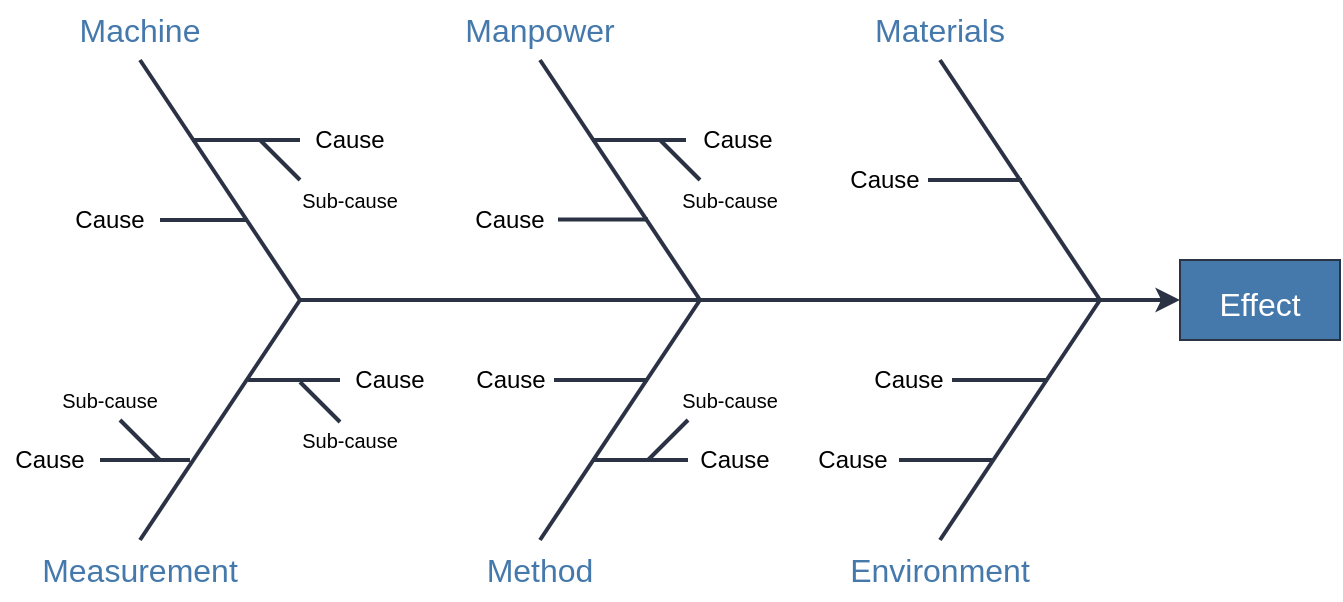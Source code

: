 <mxfile version="22.1.2" type="device" pages="2">
  <diagram name="diagram" id="5Va6cqVdRyKA9z4uXw94">
    <mxGraphModel dx="644" dy="563" grid="1" gridSize="10" guides="1" tooltips="1" connect="1" arrows="1" fold="1" page="1" pageScale="1" pageWidth="1169" pageHeight="827" math="0" shadow="0">
      <root>
        <mxCell id="0" />
        <mxCell id="1" parent="0" />
        <mxCell id="a4vUqZInYW3OqcLbjsj0-1" value="&lt;font style=&quot;font-size: 16px;&quot; color=&quot;#ffffff&quot;&gt;Effect&lt;/font&gt;" style="rounded=0;whiteSpace=wrap;html=1;fontSize=20;fillColor=#4579AC;strokeColor=#2A3244;" parent="1" vertex="1">
          <mxGeometry x="800" y="340" width="80" height="40" as="geometry" />
        </mxCell>
        <mxCell id="a4vUqZInYW3OqcLbjsj0-3" value="" style="endArrow=classic;html=1;rounded=0;entryX=0;entryY=0.5;entryDx=0;entryDy=0;strokeWidth=2;strokeColor=#2A3244;" parent="1" target="a4vUqZInYW3OqcLbjsj0-1" edge="1">
          <mxGeometry width="50" height="50" relative="1" as="geometry">
            <mxPoint x="360" y="360" as="sourcePoint" />
            <mxPoint x="600" y="270" as="targetPoint" />
          </mxGeometry>
        </mxCell>
        <mxCell id="a4vUqZInYW3OqcLbjsj0-4" value="Machine" style="text;html=1;strokeColor=none;fillColor=none;align=center;verticalAlign=middle;whiteSpace=wrap;rounded=0;fontSize=16;fontColor=#4579AC;" parent="1" vertex="1">
          <mxGeometry x="220" y="210" width="120" height="30" as="geometry" />
        </mxCell>
        <mxCell id="a4vUqZInYW3OqcLbjsj0-5" value="Method" style="text;html=1;strokeColor=none;fillColor=none;align=center;verticalAlign=middle;whiteSpace=wrap;rounded=0;fontSize=16;fontColor=#4579AC;" parent="1" vertex="1">
          <mxGeometry x="420" y="480" width="120" height="30" as="geometry" />
        </mxCell>
        <mxCell id="a4vUqZInYW3OqcLbjsj0-6" value="Manpower" style="text;html=1;strokeColor=none;fillColor=none;align=center;verticalAlign=middle;whiteSpace=wrap;rounded=0;fontSize=16;fontColor=#4579AC;" parent="1" vertex="1">
          <mxGeometry x="420" y="210" width="120" height="30" as="geometry" />
        </mxCell>
        <mxCell id="a4vUqZInYW3OqcLbjsj0-7" value="Environment" style="text;html=1;strokeColor=none;fillColor=none;align=center;verticalAlign=middle;whiteSpace=wrap;rounded=0;fontSize=16;fontColor=#4579AC;" parent="1" vertex="1">
          <mxGeometry x="620" y="480" width="120" height="30" as="geometry" />
        </mxCell>
        <mxCell id="a4vUqZInYW3OqcLbjsj0-9" value="Materials" style="text;html=1;strokeColor=none;fillColor=none;align=center;verticalAlign=middle;whiteSpace=wrap;rounded=0;fontSize=16;fontColor=#4579AC;" parent="1" vertex="1">
          <mxGeometry x="620" y="210" width="120" height="30" as="geometry" />
        </mxCell>
        <mxCell id="a4vUqZInYW3OqcLbjsj0-10" value="Measurement" style="text;html=1;strokeColor=none;fillColor=none;align=center;verticalAlign=middle;whiteSpace=wrap;rounded=0;fontSize=16;fontColor=#4579AC;" parent="1" vertex="1">
          <mxGeometry x="220" y="480" width="120" height="30" as="geometry" />
        </mxCell>
        <mxCell id="a4vUqZInYW3OqcLbjsj0-12" value="" style="endArrow=none;html=1;rounded=0;strokeWidth=2;strokeColor=#2A3244;endFill=0;" parent="1" edge="1">
          <mxGeometry width="50" height="50" relative="1" as="geometry">
            <mxPoint x="280" y="480" as="sourcePoint" />
            <mxPoint x="360" y="360" as="targetPoint" />
          </mxGeometry>
        </mxCell>
        <mxCell id="a4vUqZInYW3OqcLbjsj0-13" value="" style="endArrow=none;html=1;rounded=0;strokeWidth=2;strokeColor=#2A3244;endFill=0;" parent="1" edge="1">
          <mxGeometry width="50" height="50" relative="1" as="geometry">
            <mxPoint x="480" y="480" as="sourcePoint" />
            <mxPoint x="560" y="360" as="targetPoint" />
          </mxGeometry>
        </mxCell>
        <mxCell id="a4vUqZInYW3OqcLbjsj0-14" value="" style="endArrow=none;html=1;rounded=0;strokeWidth=2;strokeColor=#2A3244;endFill=0;" parent="1" edge="1">
          <mxGeometry width="50" height="50" relative="1" as="geometry">
            <mxPoint x="680" y="480" as="sourcePoint" />
            <mxPoint x="760" y="360" as="targetPoint" />
          </mxGeometry>
        </mxCell>
        <mxCell id="a4vUqZInYW3OqcLbjsj0-15" value="" style="endArrow=none;html=1;rounded=0;strokeWidth=2;strokeColor=#2A3244;exitX=0.5;exitY=0;exitDx=0;exitDy=0;endFill=0;" parent="1" edge="1">
          <mxGeometry width="50" height="50" relative="1" as="geometry">
            <mxPoint x="760" y="360" as="sourcePoint" />
            <mxPoint x="680" y="240" as="targetPoint" />
          </mxGeometry>
        </mxCell>
        <mxCell id="a4vUqZInYW3OqcLbjsj0-16" value="" style="endArrow=none;html=1;rounded=0;strokeWidth=2;strokeColor=#2A3244;exitX=0.5;exitY=0;exitDx=0;exitDy=0;endFill=0;" parent="1" edge="1">
          <mxGeometry width="50" height="50" relative="1" as="geometry">
            <mxPoint x="560" y="360" as="sourcePoint" />
            <mxPoint x="480" y="240" as="targetPoint" />
          </mxGeometry>
        </mxCell>
        <mxCell id="a4vUqZInYW3OqcLbjsj0-17" value="" style="endArrow=none;html=1;rounded=0;strokeWidth=2;strokeColor=#2A3244;exitX=0.5;exitY=0;exitDx=0;exitDy=0;endFill=0;" parent="1" edge="1">
          <mxGeometry width="50" height="50" relative="1" as="geometry">
            <mxPoint x="360" y="360" as="sourcePoint" />
            <mxPoint x="280" y="240" as="targetPoint" />
          </mxGeometry>
        </mxCell>
        <mxCell id="a4vUqZInYW3OqcLbjsj0-19" value="" style="endArrow=none;html=1;rounded=0;strokeWidth=2;strokeColor=#2A3244;endFill=0;" parent="1" edge="1">
          <mxGeometry width="50" height="50" relative="1" as="geometry">
            <mxPoint x="260" y="440" as="sourcePoint" />
            <mxPoint x="305" y="440" as="targetPoint" />
          </mxGeometry>
        </mxCell>
        <mxCell id="a4vUqZInYW3OqcLbjsj0-20" value="" style="endArrow=none;html=1;rounded=0;strokeWidth=2;strokeColor=#2A3244;endFill=0;" parent="1" edge="1">
          <mxGeometry width="50" height="50" relative="1" as="geometry">
            <mxPoint x="334" y="400" as="sourcePoint" />
            <mxPoint x="380" y="400" as="targetPoint" />
          </mxGeometry>
        </mxCell>
        <mxCell id="a4vUqZInYW3OqcLbjsj0-23" value="" style="endArrow=none;html=1;rounded=0;strokeWidth=2;strokeColor=#2A3244;endFill=0;" parent="1" edge="1">
          <mxGeometry width="50" height="50" relative="1" as="geometry">
            <mxPoint x="290" y="320" as="sourcePoint" />
            <mxPoint x="333" y="320" as="targetPoint" />
          </mxGeometry>
        </mxCell>
        <mxCell id="a4vUqZInYW3OqcLbjsj0-24" value="" style="endArrow=none;html=1;rounded=0;strokeWidth=2;strokeColor=#2A3244;endFill=0;" parent="1" edge="1">
          <mxGeometry width="50" height="50" relative="1" as="geometry">
            <mxPoint x="306" y="280" as="sourcePoint" />
            <mxPoint x="360" y="280" as="targetPoint" />
          </mxGeometry>
        </mxCell>
        <mxCell id="a4vUqZInYW3OqcLbjsj0-25" value="" style="endArrow=none;html=1;rounded=0;strokeWidth=2;strokeColor=#2A3244;endFill=0;" parent="1" edge="1">
          <mxGeometry width="50" height="50" relative="1" as="geometry">
            <mxPoint x="489" y="319.7" as="sourcePoint" />
            <mxPoint x="534" y="319.7" as="targetPoint" />
          </mxGeometry>
        </mxCell>
        <mxCell id="a4vUqZInYW3OqcLbjsj0-26" value="" style="endArrow=none;html=1;rounded=0;strokeWidth=2;strokeColor=#2A3244;endFill=0;" parent="1" edge="1">
          <mxGeometry width="50" height="50" relative="1" as="geometry">
            <mxPoint x="506" y="280" as="sourcePoint" />
            <mxPoint x="553" y="280" as="targetPoint" />
          </mxGeometry>
        </mxCell>
        <mxCell id="a4vUqZInYW3OqcLbjsj0-30" value="" style="endArrow=none;html=1;rounded=0;strokeWidth=2;strokeColor=#2A3244;endFill=0;" parent="1" edge="1">
          <mxGeometry width="50" height="50" relative="1" as="geometry">
            <mxPoint x="487" y="400" as="sourcePoint" />
            <mxPoint x="534" y="400" as="targetPoint" />
          </mxGeometry>
        </mxCell>
        <mxCell id="a4vUqZInYW3OqcLbjsj0-31" value="" style="endArrow=none;html=1;rounded=0;strokeWidth=2;strokeColor=#2A3244;endFill=0;" parent="1" edge="1">
          <mxGeometry width="50" height="50" relative="1" as="geometry">
            <mxPoint x="507" y="440" as="sourcePoint" />
            <mxPoint x="554" y="440" as="targetPoint" />
          </mxGeometry>
        </mxCell>
        <mxCell id="a4vUqZInYW3OqcLbjsj0-33" value="" style="endArrow=none;html=1;rounded=0;strokeWidth=2;strokeColor=#2A3244;endFill=0;" parent="1" edge="1">
          <mxGeometry width="50" height="50" relative="1" as="geometry">
            <mxPoint x="659.5" y="440" as="sourcePoint" />
            <mxPoint x="706.5" y="440" as="targetPoint" />
          </mxGeometry>
        </mxCell>
        <mxCell id="a4vUqZInYW3OqcLbjsj0-34" value="" style="endArrow=none;html=1;rounded=0;strokeWidth=2;strokeColor=#2A3244;endFill=0;" parent="1" edge="1">
          <mxGeometry width="50" height="50" relative="1" as="geometry">
            <mxPoint x="686" y="400" as="sourcePoint" />
            <mxPoint x="733" y="400" as="targetPoint" />
          </mxGeometry>
        </mxCell>
        <mxCell id="a4vUqZInYW3OqcLbjsj0-36" value="" style="endArrow=none;html=1;rounded=0;strokeWidth=2;strokeColor=#2A3244;endFill=0;" parent="1" edge="1">
          <mxGeometry width="50" height="50" relative="1" as="geometry">
            <mxPoint x="674" y="300" as="sourcePoint" />
            <mxPoint x="721" y="300" as="targetPoint" />
          </mxGeometry>
        </mxCell>
        <mxCell id="a4vUqZInYW3OqcLbjsj0-38" value="" style="endArrow=none;html=1;rounded=0;strokeWidth=2;strokeColor=#2A3244;endFill=0;" parent="1" edge="1">
          <mxGeometry width="50" height="50" relative="1" as="geometry">
            <mxPoint x="540.0" y="280" as="sourcePoint" />
            <mxPoint x="560.0" y="300" as="targetPoint" />
          </mxGeometry>
        </mxCell>
        <mxCell id="a4vUqZInYW3OqcLbjsj0-40" value="" style="endArrow=none;html=1;rounded=0;strokeWidth=2;strokeColor=#2A3244;endFill=0;" parent="1" edge="1">
          <mxGeometry width="50" height="50" relative="1" as="geometry">
            <mxPoint x="380" y="421" as="sourcePoint" />
            <mxPoint x="360" y="401" as="targetPoint" />
          </mxGeometry>
        </mxCell>
        <mxCell id="a4vUqZInYW3OqcLbjsj0-41" value="" style="endArrow=none;html=1;rounded=0;strokeWidth=2;strokeColor=#2A3244;endFill=0;" parent="1" edge="1">
          <mxGeometry width="50" height="50" relative="1" as="geometry">
            <mxPoint x="340" y="280" as="sourcePoint" />
            <mxPoint x="360" y="300" as="targetPoint" />
          </mxGeometry>
        </mxCell>
        <mxCell id="a4vUqZInYW3OqcLbjsj0-42" value="Cause" style="text;html=1;strokeColor=none;fillColor=none;align=center;verticalAlign=middle;whiteSpace=wrap;rounded=0;" parent="1" vertex="1">
          <mxGeometry x="210" y="430" width="50" height="20" as="geometry" />
        </mxCell>
        <mxCell id="a4vUqZInYW3OqcLbjsj0-43" value="Cause" style="text;html=1;strokeColor=none;fillColor=none;align=center;verticalAlign=middle;whiteSpace=wrap;rounded=0;" parent="1" vertex="1">
          <mxGeometry x="380" y="390" width="50" height="20" as="geometry" />
        </mxCell>
        <mxCell id="a4vUqZInYW3OqcLbjsj0-44" value="Cause" style="text;html=1;strokeColor=none;fillColor=none;align=center;verticalAlign=middle;whiteSpace=wrap;rounded=0;" parent="1" vertex="1">
          <mxGeometry x="240" y="310" width="50" height="20" as="geometry" />
        </mxCell>
        <mxCell id="a4vUqZInYW3OqcLbjsj0-45" value="Cause" style="text;html=1;strokeColor=none;fillColor=none;align=center;verticalAlign=middle;whiteSpace=wrap;rounded=0;" parent="1" vertex="1">
          <mxGeometry x="360" y="270" width="50" height="20" as="geometry" />
        </mxCell>
        <mxCell id="a4vUqZInYW3OqcLbjsj0-46" value="Cause" style="text;html=1;strokeColor=none;fillColor=none;align=center;verticalAlign=middle;whiteSpace=wrap;rounded=0;" parent="1" vertex="1">
          <mxGeometry x="440" y="310" width="50" height="20" as="geometry" />
        </mxCell>
        <mxCell id="a4vUqZInYW3OqcLbjsj0-47" value="Cause" style="text;html=1;strokeColor=none;fillColor=none;align=center;verticalAlign=middle;whiteSpace=wrap;rounded=0;" parent="1" vertex="1">
          <mxGeometry x="554" y="270" width="50" height="20" as="geometry" />
        </mxCell>
        <mxCell id="a4vUqZInYW3OqcLbjsj0-48" value="Cause" style="text;html=1;strokeColor=none;fillColor=none;align=center;verticalAlign=middle;whiteSpace=wrap;rounded=0;" parent="1" vertex="1">
          <mxGeometry x="630" y="290" width="45" height="20" as="geometry" />
        </mxCell>
        <mxCell id="a4vUqZInYW3OqcLbjsj0-49" value="Cause" style="text;html=1;strokeColor=none;fillColor=none;align=center;verticalAlign=middle;whiteSpace=wrap;rounded=0;" parent="1" vertex="1">
          <mxGeometry x="614" y="430" width="45" height="20" as="geometry" />
        </mxCell>
        <mxCell id="a4vUqZInYW3OqcLbjsj0-50" value="Cause" style="text;html=1;strokeColor=none;fillColor=none;align=center;verticalAlign=middle;whiteSpace=wrap;rounded=0;" parent="1" vertex="1">
          <mxGeometry x="642" y="390" width="45" height="20" as="geometry" />
        </mxCell>
        <mxCell id="a4vUqZInYW3OqcLbjsj0-51" value="Cause" style="text;html=1;strokeColor=none;fillColor=none;align=center;verticalAlign=middle;whiteSpace=wrap;rounded=0;" parent="1" vertex="1">
          <mxGeometry x="554.5" y="430" width="45" height="20" as="geometry" />
        </mxCell>
        <mxCell id="a4vUqZInYW3OqcLbjsj0-52" value="Cause" style="text;html=1;strokeColor=none;fillColor=none;align=center;verticalAlign=middle;whiteSpace=wrap;rounded=0;" parent="1" vertex="1">
          <mxGeometry x="442.5" y="390" width="45" height="20" as="geometry" />
        </mxCell>
        <mxCell id="a4vUqZInYW3OqcLbjsj0-53" value="Sub-cause" style="text;html=1;strokeColor=none;fillColor=none;align=center;verticalAlign=middle;whiteSpace=wrap;rounded=0;fontSize=10;" parent="1" vertex="1">
          <mxGeometry x="350" y="420" width="70" height="20" as="geometry" />
        </mxCell>
        <mxCell id="a4vUqZInYW3OqcLbjsj0-54" value="Sub-cause" style="text;html=1;strokeColor=none;fillColor=none;align=center;verticalAlign=middle;whiteSpace=wrap;rounded=0;fontSize=10;" parent="1" vertex="1">
          <mxGeometry x="350" y="300" width="70" height="20" as="geometry" />
        </mxCell>
        <mxCell id="a4vUqZInYW3OqcLbjsj0-55" value="Sub-cause" style="text;html=1;strokeColor=none;fillColor=none;align=center;verticalAlign=middle;whiteSpace=wrap;rounded=0;fontSize=10;" parent="1" vertex="1">
          <mxGeometry x="540" y="300" width="70" height="20" as="geometry" />
        </mxCell>
        <mxCell id="a4vUqZInYW3OqcLbjsj0-56" value="Sub-cause" style="text;html=1;strokeColor=none;fillColor=none;align=center;verticalAlign=middle;whiteSpace=wrap;rounded=0;fontSize=10;" parent="1" vertex="1">
          <mxGeometry x="540" y="400" width="70" height="20" as="geometry" />
        </mxCell>
        <mxCell id="a4vUqZInYW3OqcLbjsj0-57" value="" style="endArrow=none;html=1;rounded=0;strokeWidth=2;strokeColor=#2A3244;endFill=0;" parent="1" edge="1">
          <mxGeometry width="50" height="50" relative="1" as="geometry">
            <mxPoint x="534.0" y="440" as="sourcePoint" />
            <mxPoint x="554.0" y="420" as="targetPoint" />
          </mxGeometry>
        </mxCell>
        <mxCell id="a4vUqZInYW3OqcLbjsj0-58" value="" style="endArrow=none;html=1;rounded=0;strokeWidth=2;strokeColor=#2A3244;endFill=0;" parent="1" edge="1">
          <mxGeometry width="50" height="50" relative="1" as="geometry">
            <mxPoint x="290" y="440" as="sourcePoint" />
            <mxPoint x="270" y="420" as="targetPoint" />
          </mxGeometry>
        </mxCell>
        <mxCell id="a4vUqZInYW3OqcLbjsj0-59" value="Sub-cause" style="text;html=1;strokeColor=none;fillColor=none;align=center;verticalAlign=middle;whiteSpace=wrap;rounded=0;fontSize=10;" parent="1" vertex="1">
          <mxGeometry x="230" y="400" width="70" height="20" as="geometry" />
        </mxCell>
      </root>
    </mxGraphModel>
  </diagram>
  <diagram id="njxq567uKCHNxegVcrd5" name="inspections">
    <mxGraphModel dx="991" dy="866" grid="1" gridSize="10" guides="1" tooltips="1" connect="1" arrows="1" fold="1" page="1" pageScale="1" pageWidth="1169" pageHeight="827" math="0" shadow="0">
      <root>
        <mxCell id="0" />
        <mxCell id="1" parent="0" />
        <mxCell id="tonmqnCS-AZjIKOthgfT-1" value="&lt;font style=&quot;font-size: 16px;&quot; color=&quot;#ffffff&quot;&gt;Train inspections are taking too long.&lt;/font&gt;" style="rounded=0;whiteSpace=wrap;html=1;fontSize=20;fillColor=#4579AC;strokeColor=#2A3244;" parent="1" vertex="1">
          <mxGeometry x="1020" y="374" width="140" height="80" as="geometry" />
        </mxCell>
        <mxCell id="tonmqnCS-AZjIKOthgfT-2" value="" style="endArrow=classic;html=1;rounded=0;entryX=0;entryY=0.5;entryDx=0;entryDy=0;strokeWidth=2;strokeColor=#2A3244;" parent="1" target="tonmqnCS-AZjIKOthgfT-1" edge="1">
          <mxGeometry width="50" height="50" relative="1" as="geometry">
            <mxPoint x="250" y="414" as="sourcePoint" />
            <mxPoint x="600" y="270" as="targetPoint" />
          </mxGeometry>
        </mxCell>
        <mxCell id="tonmqnCS-AZjIKOthgfT-3" value="Machine" style="text;html=1;strokeColor=none;fillColor=none;align=center;verticalAlign=middle;whiteSpace=wrap;rounded=0;fontSize=24;fontColor=#4579AC;" parent="1" vertex="1">
          <mxGeometry x="76" y="40" width="120" height="30" as="geometry" />
        </mxCell>
        <mxCell id="tonmqnCS-AZjIKOthgfT-4" value="Method" style="text;html=1;strokeColor=none;fillColor=none;align=center;verticalAlign=middle;whiteSpace=wrap;rounded=0;fontSize=24;fontColor=#4579AC;" parent="1" vertex="1">
          <mxGeometry x="420" y="760" width="120" height="30" as="geometry" />
        </mxCell>
        <mxCell id="tonmqnCS-AZjIKOthgfT-5" value="Manpower" style="text;html=1;strokeColor=none;fillColor=none;align=center;verticalAlign=middle;whiteSpace=wrap;rounded=0;fontSize=24;fontColor=#4579AC;" parent="1" vertex="1">
          <mxGeometry x="420" y="40" width="120" height="30" as="geometry" />
        </mxCell>
        <mxCell id="tonmqnCS-AZjIKOthgfT-6" value="Environment" style="text;html=1;strokeColor=none;fillColor=none;align=center;verticalAlign=middle;whiteSpace=wrap;rounded=0;fontSize=24;fontColor=#4579AC;" parent="1" vertex="1">
          <mxGeometry x="778" y="760" width="120" height="30" as="geometry" />
        </mxCell>
        <mxCell id="tonmqnCS-AZjIKOthgfT-7" value="Materials" style="text;html=1;strokeColor=none;fillColor=none;align=center;verticalAlign=middle;whiteSpace=wrap;rounded=0;fontSize=24;fontColor=#4579AC;" parent="1" vertex="1">
          <mxGeometry x="778" y="40" width="120" height="30" as="geometry" />
        </mxCell>
        <mxCell id="tonmqnCS-AZjIKOthgfT-8" value="Measurement" style="text;html=1;strokeColor=none;fillColor=none;align=center;verticalAlign=middle;whiteSpace=wrap;rounded=0;fontSize=24;fontColor=#4579AC;" parent="1" vertex="1">
          <mxGeometry x="62" y="760" width="150" height="30" as="geometry" />
        </mxCell>
        <mxCell id="tonmqnCS-AZjIKOthgfT-11" value="" style="endArrow=none;html=1;rounded=0;strokeWidth=2;strokeColor=#2A3244;endFill=0;" parent="1" edge="1">
          <mxGeometry width="50" height="50" relative="1" as="geometry">
            <mxPoint x="840" y="760" as="sourcePoint" />
            <mxPoint x="960" y="414" as="targetPoint" />
          </mxGeometry>
        </mxCell>
        <mxCell id="ShisJUBdAFIt-luPYNo6-1" value="No data for carbon strips, etc." style="text;html=1;strokeColor=none;fillColor=none;align=right;verticalAlign=middle;whiteSpace=wrap;rounded=0;fontSize=16;" parent="1" vertex="1">
          <mxGeometry x="30" y="496" width="137" height="40" as="geometry" />
        </mxCell>
        <mxCell id="ShisJUBdAFIt-luPYNo6-2" value="Labour hours not recorded" style="text;html=1;strokeColor=none;fillColor=none;align=left;verticalAlign=middle;whiteSpace=wrap;rounded=0;fontSize=16;" parent="1" vertex="1">
          <mxGeometry x="212" y="680" width="130" height="40" as="geometry" />
        </mxCell>
        <mxCell id="d-KuD94C8Nsgo9h080XR-6" value="" style="endArrow=none;html=1;rounded=0;strokeWidth=2;strokeColor=#2A3244;endFill=0;" parent="1" edge="1">
          <mxGeometry width="50" height="50" relative="1" as="geometry">
            <mxPoint x="480" y="759" as="sourcePoint" />
            <mxPoint x="600" y="413" as="targetPoint" />
          </mxGeometry>
        </mxCell>
        <mxCell id="d-KuD94C8Nsgo9h080XR-7" value="" style="endArrow=none;html=1;rounded=0;strokeWidth=2;strokeColor=#2A3244;endFill=0;" parent="1" edge="1">
          <mxGeometry width="50" height="50" relative="1" as="geometry">
            <mxPoint x="136" y="760" as="sourcePoint" />
            <mxPoint x="256" y="414" as="targetPoint" />
          </mxGeometry>
        </mxCell>
        <mxCell id="d-KuD94C8Nsgo9h080XR-9" value="" style="endArrow=none;html=1;rounded=0;strokeWidth=2;strokeColor=#2A3244;endFill=0;" parent="1" edge="1">
          <mxGeometry width="50" height="50" relative="1" as="geometry">
            <mxPoint x="960.0" y="413" as="sourcePoint" />
            <mxPoint x="840.0" y="67" as="targetPoint" />
          </mxGeometry>
        </mxCell>
        <mxCell id="d-KuD94C8Nsgo9h080XR-10" value="" style="endArrow=none;html=1;rounded=0;strokeWidth=2;strokeColor=#2A3244;endFill=0;" parent="1" edge="1">
          <mxGeometry width="50" height="50" relative="1" as="geometry">
            <mxPoint x="600.0" y="416" as="sourcePoint" />
            <mxPoint x="480.0" y="70" as="targetPoint" />
          </mxGeometry>
        </mxCell>
        <mxCell id="d-KuD94C8Nsgo9h080XR-11" value="" style="endArrow=none;html=1;rounded=0;strokeWidth=2;strokeColor=#2A3244;endFill=0;" parent="1" edge="1">
          <mxGeometry width="50" height="50" relative="1" as="geometry">
            <mxPoint x="256.0" y="413" as="sourcePoint" />
            <mxPoint x="136.0" y="67" as="targetPoint" />
          </mxGeometry>
        </mxCell>
        <mxCell id="d-KuD94C8Nsgo9h080XR-12" value="Inspection time vs. repair time" style="text;html=1;strokeColor=none;fillColor=none;align=left;verticalAlign=middle;whiteSpace=wrap;rounded=0;fontSize=16;" parent="1" vertex="1">
          <mxGeometry x="260" y="540" width="130" height="40" as="geometry" />
        </mxCell>
        <mxCell id="d-KuD94C8Nsgo9h080XR-13" value="" style="endArrow=none;html=1;rounded=0;strokeWidth=2;strokeColor=#2A3244;endFill=0;" parent="1" edge="1">
          <mxGeometry width="50" height="50" relative="1" as="geometry">
            <mxPoint x="206" y="560" as="sourcePoint" />
            <mxPoint x="256" y="560" as="targetPoint" />
          </mxGeometry>
        </mxCell>
        <mxCell id="d-KuD94C8Nsgo9h080XR-14" value="" style="endArrow=none;html=1;rounded=0;strokeWidth=2;strokeColor=#2A3244;endFill=0;" parent="1" edge="1">
          <mxGeometry width="50" height="50" relative="1" as="geometry">
            <mxPoint x="226" y="560" as="sourcePoint" />
            <mxPoint x="266" y="520" as="targetPoint" />
          </mxGeometry>
        </mxCell>
        <mxCell id="d-KuD94C8Nsgo9h080XR-15" value="No definition" style="text;html=1;strokeColor=none;fillColor=none;align=left;verticalAlign=middle;whiteSpace=wrap;rounded=0;fontSize=16;" parent="1" vertex="1">
          <mxGeometry x="270" y="500" width="100" height="30" as="geometry" />
        </mxCell>
        <mxCell id="d-KuD94C8Nsgo9h080XR-16" value="" style="endArrow=none;html=1;rounded=0;strokeWidth=2;strokeColor=#2A3244;endFill=0;" parent="1" edge="1">
          <mxGeometry width="50" height="50" relative="1" as="geometry">
            <mxPoint x="156" y="700" as="sourcePoint" />
            <mxPoint x="211" y="700.36" as="targetPoint" />
          </mxGeometry>
        </mxCell>
        <mxCell id="d-KuD94C8Nsgo9h080XR-17" value="" style="endArrow=none;html=1;rounded=0;strokeWidth=2;strokeColor=#2A3244;endFill=0;" parent="1" edge="1">
          <mxGeometry width="50" height="50" relative="1" as="geometry">
            <mxPoint x="167" y="515.64" as="sourcePoint" />
            <mxPoint x="222" y="516" as="targetPoint" />
          </mxGeometry>
        </mxCell>
        <mxCell id="41a30kxaXeG7TumSXC0p-1" value="Tasks not filled in correctly" style="text;html=1;strokeColor=none;fillColor=none;align=right;verticalAlign=middle;whiteSpace=wrap;rounded=0;fontSize=16;" parent="1" vertex="1">
          <mxGeometry y="620" width="120" height="40" as="geometry" />
        </mxCell>
        <mxCell id="41a30kxaXeG7TumSXC0p-2" value="" style="endArrow=none;html=1;rounded=0;strokeWidth=2;strokeColor=#2A3244;endFill=0;" parent="1" edge="1">
          <mxGeometry width="50" height="50" relative="1" as="geometry">
            <mxPoint x="122" y="639.66" as="sourcePoint" />
            <mxPoint x="177" y="640.02" as="targetPoint" />
          </mxGeometry>
        </mxCell>
        <mxCell id="41a30kxaXeG7TumSXC0p-3" value="Brake pad changes" style="text;html=1;strokeColor=none;fillColor=none;align=right;verticalAlign=middle;whiteSpace=wrap;rounded=0;fontSize=16;" parent="1" vertex="1">
          <mxGeometry x="33" y="260" width="120" height="40" as="geometry" />
        </mxCell>
        <mxCell id="41a30kxaXeG7TumSXC0p-4" value="" style="endArrow=none;html=1;rounded=0;strokeWidth=2;strokeColor=#2A3244;endFill=0;" parent="1" edge="1">
          <mxGeometry width="50" height="50" relative="1" as="geometry">
            <mxPoint x="155" y="279.66" as="sourcePoint" />
            <mxPoint x="210" y="280.02" as="targetPoint" />
          </mxGeometry>
        </mxCell>
        <mxCell id="41a30kxaXeG7TumSXC0p-5" value="Train layout" style="text;html=1;strokeColor=none;fillColor=none;align=left;verticalAlign=middle;whiteSpace=wrap;rounded=0;fontSize=16;" parent="1" vertex="1">
          <mxGeometry x="245" y="199" width="130" height="40" as="geometry" />
        </mxCell>
        <mxCell id="41a30kxaXeG7TumSXC0p-6" value="" style="endArrow=none;html=1;rounded=0;strokeWidth=2;strokeColor=#2A3244;endFill=0;" parent="1" edge="1">
          <mxGeometry width="50" height="50" relative="1" as="geometry">
            <mxPoint x="189" y="219" as="sourcePoint" />
            <mxPoint x="244" y="219.36" as="targetPoint" />
          </mxGeometry>
        </mxCell>
        <mxCell id="41a30kxaXeG7TumSXC0p-9" value="Incorrect tooling" style="text;html=1;strokeColor=none;fillColor=none;align=left;verticalAlign=middle;whiteSpace=wrap;rounded=0;fontSize=16;" parent="1" vertex="1">
          <mxGeometry x="926" y="135" width="130" height="40" as="geometry" />
        </mxCell>
        <mxCell id="41a30kxaXeG7TumSXC0p-10" value="" style="endArrow=none;html=1;rounded=0;strokeWidth=2;strokeColor=#2A3244;endFill=0;" parent="1" edge="1">
          <mxGeometry width="50" height="50" relative="1" as="geometry">
            <mxPoint x="870" y="155" as="sourcePoint" />
            <mxPoint x="925" y="155.36" as="targetPoint" />
          </mxGeometry>
        </mxCell>
        <mxCell id="41a30kxaXeG7TumSXC0p-11" value="No parts" style="text;html=1;strokeColor=none;fillColor=none;align=right;verticalAlign=middle;whiteSpace=wrap;rounded=0;fontSize=16;" parent="1" vertex="1">
          <mxGeometry x="750" y="276" width="87" height="40" as="geometry" />
        </mxCell>
        <mxCell id="41a30kxaXeG7TumSXC0p-12" value="" style="endArrow=none;html=1;rounded=0;strokeWidth=2;strokeColor=#2A3244;endFill=0;" parent="1" edge="1">
          <mxGeometry width="50" height="50" relative="1" as="geometry">
            <mxPoint x="840" y="296" as="sourcePoint" />
            <mxPoint x="920" y="296.02" as="targetPoint" />
          </mxGeometry>
        </mxCell>
        <mxCell id="41a30kxaXeG7TumSXC0p-13" value="" style="endArrow=none;html=1;rounded=0;strokeWidth=2;strokeColor=#2A3244;endFill=0;" parent="1" edge="1">
          <mxGeometry width="50" height="50" relative="1" as="geometry">
            <mxPoint x="860" y="336" as="sourcePoint" />
            <mxPoint x="880" y="296" as="targetPoint" />
          </mxGeometry>
        </mxCell>
        <mxCell id="41a30kxaXeG7TumSXC0p-14" value="" style="endArrow=none;html=1;rounded=0;strokeWidth=2;strokeColor=#2A3244;endFill=0;" parent="1" edge="1">
          <mxGeometry width="50" height="50" relative="1" as="geometry">
            <mxPoint x="860" y="255" as="sourcePoint" />
            <mxPoint x="880" y="295" as="targetPoint" />
          </mxGeometry>
        </mxCell>
        <mxCell id="41a30kxaXeG7TumSXC0p-15" value="Brake pads" style="text;html=1;strokeColor=none;fillColor=none;align=right;verticalAlign=middle;whiteSpace=wrap;rounded=0;fontSize=16;" parent="1" vertex="1">
          <mxGeometry x="770" y="326" width="87" height="30" as="geometry" />
        </mxCell>
        <mxCell id="41a30kxaXeG7TumSXC0p-16" value="Pantographs" style="text;html=1;strokeColor=none;fillColor=none;align=right;verticalAlign=middle;whiteSpace=wrap;rounded=0;fontSize=16;" parent="1" vertex="1">
          <mxGeometry x="770" y="236" width="87" height="30" as="geometry" />
        </mxCell>
        <mxCell id="41a30kxaXeG7TumSXC0p-17" value="Shunters" style="text;html=1;strokeColor=none;fillColor=none;align=left;verticalAlign=middle;whiteSpace=wrap;rounded=0;fontSize=16;" parent="1" vertex="1">
          <mxGeometry x="908" y="710" width="130" height="40" as="geometry" />
        </mxCell>
        <mxCell id="41a30kxaXeG7TumSXC0p-18" value="" style="endArrow=none;html=1;rounded=0;strokeWidth=2;strokeColor=#2A3244;endFill=0;" parent="1" edge="1">
          <mxGeometry width="50" height="50" relative="1" as="geometry">
            <mxPoint x="852" y="730" as="sourcePoint" />
            <mxPoint x="907" y="730.36" as="targetPoint" />
          </mxGeometry>
        </mxCell>
        <mxCell id="41a30kxaXeG7TumSXC0p-19" value="Train position" style="text;html=1;strokeColor=none;fillColor=none;align=left;verticalAlign=middle;whiteSpace=wrap;rounded=0;fontSize=16;" parent="1" vertex="1">
          <mxGeometry x="938" y="620" width="130" height="40" as="geometry" />
        </mxCell>
        <mxCell id="41a30kxaXeG7TumSXC0p-20" value="" style="endArrow=none;html=1;rounded=0;strokeWidth=2;strokeColor=#2A3244;endFill=0;" parent="1" edge="1">
          <mxGeometry width="50" height="50" relative="1" as="geometry">
            <mxPoint x="882" y="640" as="sourcePoint" />
            <mxPoint x="937" y="640.36" as="targetPoint" />
          </mxGeometry>
        </mxCell>
        <mxCell id="41a30kxaXeG7TumSXC0p-21" value="High road access" style="text;html=1;strokeColor=none;fillColor=none;align=left;verticalAlign=middle;whiteSpace=wrap;rounded=0;fontSize=16;" parent="1" vertex="1">
          <mxGeometry x="969.5" y="526" width="130" height="40" as="geometry" />
        </mxCell>
        <mxCell id="41a30kxaXeG7TumSXC0p-22" value="" style="endArrow=none;html=1;rounded=0;strokeWidth=2;strokeColor=#2A3244;endFill=0;" parent="1" edge="1">
          <mxGeometry width="50" height="50" relative="1" as="geometry">
            <mxPoint x="913.5" y="546" as="sourcePoint" />
            <mxPoint x="968.5" y="546.36" as="targetPoint" />
          </mxGeometry>
        </mxCell>
        <mxCell id="LhUt6Bk3kXxdVx7hE6Q2-1" value="" style="endArrow=none;html=1;rounded=0;strokeWidth=2;strokeColor=#2A3244;endFill=0;" parent="1" edge="1">
          <mxGeometry width="50" height="50" relative="1" as="geometry">
            <mxPoint x="910" y="640" as="sourcePoint" />
            <mxPoint x="950" y="600" as="targetPoint" />
          </mxGeometry>
        </mxCell>
        <mxCell id="LhUt6Bk3kXxdVx7hE6Q2-2" value="" style="endArrow=none;html=1;rounded=0;strokeWidth=2;strokeColor=#2A3244;endFill=0;" parent="1" edge="1">
          <mxGeometry width="50" height="50" relative="1" as="geometry">
            <mxPoint x="905" y="640" as="sourcePoint" />
            <mxPoint x="945" y="680" as="targetPoint" />
          </mxGeometry>
        </mxCell>
        <mxCell id="LhUt6Bk3kXxdVx7hE6Q2-3" value="Walking time" style="text;html=1;strokeColor=none;fillColor=none;align=left;verticalAlign=middle;whiteSpace=wrap;rounded=0;fontSize=16;" parent="1" vertex="1">
          <mxGeometry x="948" y="660" width="130" height="40" as="geometry" />
        </mxCell>
        <mxCell id="LhUt6Bk3kXxdVx7hE6Q2-4" value="Yellow platforms" style="text;html=1;strokeColor=none;fillColor=none;align=left;verticalAlign=middle;whiteSpace=wrap;rounded=0;fontSize=16;" parent="1" vertex="1">
          <mxGeometry x="952" y="580" width="130" height="40" as="geometry" />
        </mxCell>
        <mxCell id="LhUt6Bk3kXxdVx7hE6Q2-5" value="" style="endArrow=none;html=1;rounded=0;strokeWidth=2;strokeColor=#2A3244;endFill=0;" parent="1" edge="1">
          <mxGeometry width="50" height="50" relative="1" as="geometry">
            <mxPoint x="948.5" y="546" as="sourcePoint" />
            <mxPoint x="988.5" y="506" as="targetPoint" />
          </mxGeometry>
        </mxCell>
        <mxCell id="LhUt6Bk3kXxdVx7hE6Q2-6" value="Cut-out time" style="text;html=1;strokeColor=none;fillColor=none;align=left;verticalAlign=middle;whiteSpace=wrap;rounded=0;fontSize=16;" parent="1" vertex="1">
          <mxGeometry x="990.5" y="486" width="130" height="40" as="geometry" />
        </mxCell>
        <mxCell id="LhUt6Bk3kXxdVx7hE6Q2-7" value="Tools &amp;amp; parts not near train" style="text;html=1;strokeColor=none;fillColor=none;align=right;verticalAlign=middle;whiteSpace=wrap;rounded=0;fontSize=16;" parent="1" vertex="1">
          <mxGeometry x="729" y="506" width="137" height="40" as="geometry" />
        </mxCell>
        <mxCell id="LhUt6Bk3kXxdVx7hE6Q2-8" value="" style="endArrow=none;html=1;rounded=0;strokeWidth=2;strokeColor=#2A3244;endFill=0;" parent="1" edge="1">
          <mxGeometry width="50" height="50" relative="1" as="geometry">
            <mxPoint x="866" y="525.64" as="sourcePoint" />
            <mxPoint x="921" y="526" as="targetPoint" />
          </mxGeometry>
        </mxCell>
        <mxCell id="LhUt6Bk3kXxdVx7hE6Q2-9" value="No storage space for personal tools in the shed" style="text;html=1;strokeColor=none;fillColor=none;align=right;verticalAlign=middle;whiteSpace=wrap;rounded=0;fontSize=16;" parent="1" vertex="1">
          <mxGeometry x="628.5" y="590" width="207.5" height="40" as="geometry" />
        </mxCell>
        <mxCell id="LhUt6Bk3kXxdVx7hE6Q2-10" value="" style="endArrow=none;html=1;rounded=0;strokeWidth=2;strokeColor=#2A3244;endFill=0;" parent="1" edge="1">
          <mxGeometry width="50" height="50" relative="1" as="geometry">
            <mxPoint x="836" y="609.64" as="sourcePoint" />
            <mxPoint x="891" y="610" as="targetPoint" />
          </mxGeometry>
        </mxCell>
        <mxCell id="LhUt6Bk3kXxdVx7hE6Q2-11" value="Personal tools" style="text;html=1;strokeColor=none;fillColor=none;align=right;verticalAlign=middle;whiteSpace=wrap;rounded=0;fontSize=16;" parent="1" vertex="1">
          <mxGeometry x="696" y="660" width="117" height="40" as="geometry" />
        </mxCell>
        <mxCell id="LhUt6Bk3kXxdVx7hE6Q2-12" value="" style="endArrow=none;html=1;rounded=0;strokeWidth=2;strokeColor=#2A3244;endFill=0;" parent="1" edge="1">
          <mxGeometry width="50" height="50" relative="1" as="geometry">
            <mxPoint x="813" y="679.64" as="sourcePoint" />
            <mxPoint x="868" y="680" as="targetPoint" />
          </mxGeometry>
        </mxCell>
        <mxCell id="DypJANMSsr71ooLyFjz9-2" value="Lack of accountability" style="text;html=1;strokeColor=none;fillColor=none;align=right;verticalAlign=middle;whiteSpace=wrap;rounded=0;fontSize=16;" parent="1" vertex="1">
          <mxGeometry x="323" y="110" width="120" height="40" as="geometry" />
        </mxCell>
        <mxCell id="DypJANMSsr71ooLyFjz9-3" value="" style="endArrow=none;html=1;rounded=0;strokeWidth=2;strokeColor=#2A3244;endFill=0;" parent="1" edge="1">
          <mxGeometry width="50" height="50" relative="1" as="geometry">
            <mxPoint x="445" y="129.66" as="sourcePoint" />
            <mxPoint x="500" y="130.02" as="targetPoint" />
          </mxGeometry>
        </mxCell>
        <mxCell id="DypJANMSsr71ooLyFjz9-6" value="Skill of staff" style="text;html=1;strokeColor=none;fillColor=none;align=left;verticalAlign=middle;whiteSpace=wrap;rounded=0;fontSize=16;" parent="1" vertex="1">
          <mxGeometry x="561" y="125.5" width="120" height="40" as="geometry" />
        </mxCell>
        <mxCell id="DypJANMSsr71ooLyFjz9-7" value="" style="endArrow=none;html=1;rounded=0;strokeWidth=2;strokeColor=#2A3244;endFill=0;" parent="1" edge="1">
          <mxGeometry width="50" height="50" relative="1" as="geometry">
            <mxPoint x="530" y="370" as="sourcePoint" />
            <mxPoint x="585" y="370.36" as="targetPoint" />
          </mxGeometry>
        </mxCell>
        <mxCell id="DypJANMSsr71ooLyFjz9-8" value="" style="endArrow=none;html=1;rounded=0;strokeWidth=2;strokeColor=#2A3244;endFill=0;" parent="1" edge="1">
          <mxGeometry width="50" height="50" relative="1" as="geometry">
            <mxPoint x="506" y="145.5" as="sourcePoint" />
            <mxPoint x="561" y="145.86" as="targetPoint" />
          </mxGeometry>
        </mxCell>
        <mxCell id="DypJANMSsr71ooLyFjz9-10" value="" style="endArrow=none;html=1;rounded=0;strokeWidth=2;strokeColor=#2A3244;endFill=0;" parent="1" edge="1">
          <mxGeometry width="50" height="50" relative="1" as="geometry">
            <mxPoint x="531" y="145.5" as="sourcePoint" />
            <mxPoint x="551" y="105.5" as="targetPoint" />
          </mxGeometry>
        </mxCell>
        <mxCell id="DypJANMSsr71ooLyFjz9-11" value="Contractors" style="text;html=1;strokeColor=none;fillColor=none;align=left;verticalAlign=middle;whiteSpace=wrap;rounded=0;fontSize=16;" parent="1" vertex="1">
          <mxGeometry x="541" y="74.5" width="120" height="40" as="geometry" />
        </mxCell>
        <mxCell id="DypJANMSsr71ooLyFjz9-13" value="Short on staff" style="text;html=1;strokeColor=none;fillColor=none;align=left;verticalAlign=middle;whiteSpace=wrap;rounded=0;fontSize=16;" parent="1" vertex="1">
          <mxGeometry x="602" y="239" width="120" height="40" as="geometry" />
        </mxCell>
        <mxCell id="DypJANMSsr71ooLyFjz9-14" value="" style="endArrow=none;html=1;rounded=0;strokeWidth=2;strokeColor=#2A3244;endFill=0;" parent="1" edge="1">
          <mxGeometry width="50" height="50" relative="1" as="geometry">
            <mxPoint x="547" y="259" as="sourcePoint" />
            <mxPoint x="602" y="259.36" as="targetPoint" />
          </mxGeometry>
        </mxCell>
        <mxCell id="DypJANMSsr71ooLyFjz9-15" value="" style="endArrow=none;html=1;rounded=0;strokeWidth=2;strokeColor=#2A3244;endFill=0;" parent="1" edge="1">
          <mxGeometry width="50" height="50" relative="1" as="geometry">
            <mxPoint x="572" y="259" as="sourcePoint" />
            <mxPoint x="592" y="219" as="targetPoint" />
          </mxGeometry>
        </mxCell>
        <mxCell id="DypJANMSsr71ooLyFjz9-16" value="Taken off TMP" style="text;html=1;strokeColor=none;fillColor=none;align=left;verticalAlign=middle;whiteSpace=wrap;rounded=0;fontSize=16;" parent="1" vertex="1">
          <mxGeometry x="582" y="188" width="120" height="40" as="geometry" />
        </mxCell>
        <mxCell id="DypJANMSsr71ooLyFjz9-17" value="Rostering" style="text;html=1;strokeColor=none;fillColor=none;align=left;verticalAlign=middle;whiteSpace=wrap;rounded=0;fontSize=16;" parent="1" vertex="1">
          <mxGeometry x="631" y="325.5" width="120" height="40" as="geometry" />
        </mxCell>
        <mxCell id="DypJANMSsr71ooLyFjz9-18" value="" style="endArrow=none;html=1;rounded=0;strokeWidth=2;strokeColor=#2A3244;endFill=0;" parent="1" edge="1">
          <mxGeometry width="50" height="50" relative="1" as="geometry">
            <mxPoint x="576" y="345.5" as="sourcePoint" />
            <mxPoint x="631" y="345.86" as="targetPoint" />
          </mxGeometry>
        </mxCell>
        <mxCell id="DypJANMSsr71ooLyFjz9-21" value="Motivation" style="text;html=1;strokeColor=none;fillColor=none;align=right;verticalAlign=middle;whiteSpace=wrap;rounded=0;fontSize=16;" parent="1" vertex="1">
          <mxGeometry x="450" y="350" width="80" height="40" as="geometry" />
        </mxCell>
        <mxCell id="DypJANMSsr71ooLyFjz9-22" value="" style="endArrow=none;html=1;rounded=0;strokeWidth=2;strokeColor=#2A3244;endFill=0;" parent="1" edge="1">
          <mxGeometry width="50" height="50" relative="1" as="geometry">
            <mxPoint x="533" y="329.5" as="sourcePoint" />
            <mxPoint x="553" y="369.5" as="targetPoint" />
          </mxGeometry>
        </mxCell>
        <mxCell id="DypJANMSsr71ooLyFjz9-23" value="Same staff always doing TMP" style="text;html=1;strokeColor=none;fillColor=none;align=right;verticalAlign=middle;whiteSpace=wrap;rounded=0;fontSize=16;" parent="1" vertex="1">
          <mxGeometry x="399" y="285.5" width="140" height="40" as="geometry" />
        </mxCell>
        <mxCell id="DypJANMSsr71ooLyFjz9-24" value="" style="endArrow=none;html=1;rounded=0;strokeWidth=2;strokeColor=#2A3244;endFill=0;" parent="1" edge="1">
          <mxGeometry width="50" height="50" relative="1" as="geometry">
            <mxPoint x="470" y="194.5" as="sourcePoint" />
            <mxPoint x="525" y="194.86" as="targetPoint" />
          </mxGeometry>
        </mxCell>
        <mxCell id="DypJANMSsr71ooLyFjz9-25" value="Too many people" style="text;html=1;strokeColor=none;fillColor=none;align=right;verticalAlign=middle;whiteSpace=wrap;rounded=0;fontSize=16;" parent="1" vertex="1">
          <mxGeometry x="350" y="175" width="120" height="40" as="geometry" />
        </mxCell>
        <mxCell id="DypJANMSsr71ooLyFjz9-26" value="" style="endArrow=none;html=1;rounded=0;strokeWidth=2;strokeColor=#2A3244;endFill=0;" parent="1" edge="1">
          <mxGeometry width="50" height="50" relative="1" as="geometry">
            <mxPoint x="486" y="249.5" as="sourcePoint" />
            <mxPoint x="541" y="249.86" as="targetPoint" />
          </mxGeometry>
        </mxCell>
        <mxCell id="DypJANMSsr71ooLyFjz9-27" value="Mixing teams" style="text;html=1;strokeColor=none;fillColor=none;align=right;verticalAlign=middle;whiteSpace=wrap;rounded=0;fontSize=16;" parent="1" vertex="1">
          <mxGeometry x="366" y="230" width="120" height="40" as="geometry" />
        </mxCell>
        <mxCell id="DypJANMSsr71ooLyFjz9-28" value="Fault booking" style="text;html=1;strokeColor=none;fillColor=none;align=right;verticalAlign=middle;whiteSpace=wrap;rounded=0;fontSize=16;" parent="1" vertex="1">
          <mxGeometry x="343" y="640" width="117" height="40" as="geometry" />
        </mxCell>
        <mxCell id="DypJANMSsr71ooLyFjz9-29" value="" style="endArrow=none;html=1;rounded=0;strokeWidth=2;strokeColor=#2A3244;endFill=0;" parent="1" edge="1">
          <mxGeometry width="50" height="50" relative="1" as="geometry">
            <mxPoint x="460" y="659.64" as="sourcePoint" />
            <mxPoint x="515" y="660" as="targetPoint" />
          </mxGeometry>
        </mxCell>
        <mxCell id="DypJANMSsr71ooLyFjz9-30" value="" style="endArrow=none;html=1;rounded=0;strokeWidth=2;strokeColor=#2A3244;endFill=0;" parent="1" edge="1">
          <mxGeometry width="50" height="50" relative="1" as="geometry">
            <mxPoint x="466" y="620" as="sourcePoint" />
            <mxPoint x="486" y="660" as="targetPoint" />
          </mxGeometry>
        </mxCell>
        <mxCell id="DypJANMSsr71ooLyFjz9-31" value="No clear definition" style="text;html=1;strokeColor=none;fillColor=none;align=right;verticalAlign=middle;whiteSpace=wrap;rounded=0;fontSize=16;" parent="1" vertex="1">
          <mxGeometry x="350" y="590" width="133" height="40" as="geometry" />
        </mxCell>
        <mxCell id="DypJANMSsr71ooLyFjz9-32" value="" style="endArrow=none;html=1;rounded=0;strokeWidth=2;strokeColor=#2A3244;endFill=0;" parent="1" edge="1">
          <mxGeometry width="50" height="50" relative="1" as="geometry">
            <mxPoint x="431" y="740" as="sourcePoint" />
            <mxPoint x="486" y="740.36" as="targetPoint" />
          </mxGeometry>
        </mxCell>
        <mxCell id="DypJANMSsr71ooLyFjz9-33" value="Zone allocation monitoring" style="text;html=1;strokeColor=none;fillColor=none;align=right;verticalAlign=middle;whiteSpace=wrap;rounded=0;fontSize=16;" parent="1" vertex="1">
          <mxGeometry x="310" y="720" width="117" height="40" as="geometry" />
        </mxCell>
        <mxCell id="DypJANMSsr71ooLyFjz9-34" value="" style="endArrow=none;html=1;rounded=0;strokeWidth=2;strokeColor=#2A3244;endFill=0;" parent="1" edge="1">
          <mxGeometry width="50" height="50" relative="1" as="geometry">
            <mxPoint x="530" y="460" as="sourcePoint" />
            <mxPoint x="585" y="460.36" as="targetPoint" />
          </mxGeometry>
        </mxCell>
        <mxCell id="DypJANMSsr71ooLyFjz9-35" value="No time for special actions" style="text;html=1;strokeColor=none;fillColor=none;align=right;verticalAlign=middle;whiteSpace=wrap;rounded=0;fontSize=16;" parent="1" vertex="1">
          <mxGeometry x="397" y="440" width="133" height="40" as="geometry" />
        </mxCell>
        <mxCell id="DypJANMSsr71ooLyFjz9-36" value="" style="endArrow=none;html=1;rounded=0;strokeWidth=2;strokeColor=#2A3244;endFill=0;" parent="1" edge="1">
          <mxGeometry width="50" height="50" relative="1" as="geometry">
            <mxPoint x="510" y="515" as="sourcePoint" />
            <mxPoint x="565" y="515.36" as="targetPoint" />
          </mxGeometry>
        </mxCell>
        <mxCell id="DypJANMSsr71ooLyFjz9-37" value="(Ordering of) tasks" style="text;html=1;strokeColor=none;fillColor=none;align=right;verticalAlign=middle;whiteSpace=wrap;rounded=0;fontSize=16;" parent="1" vertex="1">
          <mxGeometry x="410" y="494" width="99.5" height="44" as="geometry" />
        </mxCell>
        <mxCell id="DypJANMSsr71ooLyFjz9-38" value="" style="endArrow=none;html=1;rounded=0;strokeWidth=2;strokeColor=#2A3244;endFill=0;" parent="1" edge="1">
          <mxGeometry width="50" height="50" relative="1" as="geometry">
            <mxPoint x="536" y="516" as="sourcePoint" />
            <mxPoint x="516" y="556" as="targetPoint" />
          </mxGeometry>
        </mxCell>
        <mxCell id="DypJANMSsr71ooLyFjz9-39" value="Repeat testing" style="text;html=1;strokeColor=none;fillColor=none;align=right;verticalAlign=middle;whiteSpace=wrap;rounded=0;fontSize=16;" parent="1" vertex="1">
          <mxGeometry x="396" y="546" width="133" height="40" as="geometry" />
        </mxCell>
        <mxCell id="DypJANMSsr71ooLyFjz9-40" value="No method" style="text;html=1;strokeColor=none;fillColor=none;align=left;verticalAlign=middle;whiteSpace=wrap;rounded=0;fontSize=16;" parent="1" vertex="1">
          <mxGeometry x="550" y="700" width="130" height="40" as="geometry" />
        </mxCell>
        <mxCell id="DypJANMSsr71ooLyFjz9-41" value="" style="endArrow=none;html=1;rounded=0;strokeWidth=2;strokeColor=#2A3244;endFill=0;" parent="1" edge="1">
          <mxGeometry width="50" height="50" relative="1" as="geometry">
            <mxPoint x="494" y="720" as="sourcePoint" />
            <mxPoint x="549" y="720.36" as="targetPoint" />
          </mxGeometry>
        </mxCell>
        <mxCell id="DypJANMSsr71ooLyFjz9-43" value="" style="endArrow=none;html=1;rounded=0;strokeWidth=2;strokeColor=#2A3244;endFill=0;" parent="1" edge="1">
          <mxGeometry width="50" height="50" relative="1" as="geometry">
            <mxPoint x="517" y="720" as="sourcePoint" />
            <mxPoint x="557" y="760" as="targetPoint" />
          </mxGeometry>
        </mxCell>
        <mxCell id="DypJANMSsr71ooLyFjz9-44" value="Paperwork" style="text;html=1;strokeColor=none;fillColor=none;align=left;verticalAlign=middle;whiteSpace=wrap;rounded=0;fontSize=16;" parent="1" vertex="1">
          <mxGeometry x="560" y="750" width="90" height="20" as="geometry" />
        </mxCell>
        <mxCell id="DypJANMSsr71ooLyFjz9-46" value="Time management" style="text;html=1;strokeColor=none;fillColor=none;align=left;verticalAlign=middle;whiteSpace=wrap;rounded=0;fontSize=16;" parent="1" vertex="1">
          <mxGeometry x="567" y="650" width="130" height="40" as="geometry" />
        </mxCell>
        <mxCell id="DypJANMSsr71ooLyFjz9-47" value="" style="endArrow=none;html=1;rounded=0;strokeWidth=2;strokeColor=#2A3244;endFill=0;" parent="1" edge="1">
          <mxGeometry width="50" height="50" relative="1" as="geometry">
            <mxPoint x="511" y="670" as="sourcePoint" />
            <mxPoint x="566" y="670.36" as="targetPoint" />
          </mxGeometry>
        </mxCell>
        <mxCell id="DypJANMSsr71ooLyFjz9-48" value="No set jobs" style="text;html=1;strokeColor=none;fillColor=none;align=left;verticalAlign=middle;whiteSpace=wrap;rounded=0;fontSize=16;" parent="1" vertex="1">
          <mxGeometry x="604" y="546" width="130" height="40" as="geometry" />
        </mxCell>
        <mxCell id="DypJANMSsr71ooLyFjz9-49" value="" style="endArrow=none;html=1;rounded=0;strokeWidth=2;strokeColor=#2A3244;endFill=0;" parent="1" edge="1">
          <mxGeometry width="50" height="50" relative="1" as="geometry">
            <mxPoint x="548" y="566" as="sourcePoint" />
            <mxPoint x="603" y="566.36" as="targetPoint" />
          </mxGeometry>
        </mxCell>
        <mxCell id="DypJANMSsr71ooLyFjz9-50" value="Additional tasks not on paperwork" style="text;html=1;strokeColor=none;fillColor=none;align=left;verticalAlign=middle;whiteSpace=wrap;rounded=0;fontSize=16;" parent="1" vertex="1">
          <mxGeometry x="636" y="454" width="130" height="40" as="geometry" />
        </mxCell>
        <mxCell id="DypJANMSsr71ooLyFjz9-51" value="" style="endArrow=none;html=1;rounded=0;strokeWidth=2;strokeColor=#2A3244;endFill=0;" parent="1" edge="1">
          <mxGeometry width="50" height="50" relative="1" as="geometry">
            <mxPoint x="580" y="474" as="sourcePoint" />
            <mxPoint x="635" y="474.36" as="targetPoint" />
          </mxGeometry>
        </mxCell>
        <mxCell id="vu37tX4Phg-Wcf_OdgLN-1" value="" style="verticalLabelPosition=bottom;verticalAlign=top;html=1;shape=mxgraph.basic.star;fillColor=#E8C13F;strokeColor=#2A3244;" vertex="1" parent="1">
          <mxGeometry x="435" y="362.5" width="15" height="15" as="geometry" />
        </mxCell>
        <mxCell id="vu37tX4Phg-Wcf_OdgLN-2" value="" style="verticalLabelPosition=bottom;verticalAlign=top;html=1;shape=mxgraph.basic.star;fillColor=#E8C13F;strokeColor=#2A3244;" vertex="1" parent="1">
          <mxGeometry x="415" y="362.5" width="15" height="15" as="geometry" />
        </mxCell>
        <mxCell id="vu37tX4Phg-Wcf_OdgLN-7" value="" style="verticalLabelPosition=bottom;verticalAlign=top;html=1;shape=mxgraph.basic.star;fillColor=#E8C13F;strokeColor=#2A3244;" vertex="1" parent="1">
          <mxGeometry x="395" y="362.5" width="15" height="15" as="geometry" />
        </mxCell>
        <mxCell id="vu37tX4Phg-Wcf_OdgLN-9" value="" style="verticalLabelPosition=bottom;verticalAlign=top;html=1;shape=mxgraph.basic.star;fillColor=#E8C13F;strokeColor=#2A3244;" vertex="1" parent="1">
          <mxGeometry x="402.5" y="198" width="15" height="15" as="geometry" />
        </mxCell>
        <mxCell id="vu37tX4Phg-Wcf_OdgLN-16" value="" style="verticalLabelPosition=bottom;verticalAlign=top;html=1;shape=mxgraph.basic.star;fillColor=#E8C13F;strokeColor=#2A3244;" vertex="1" parent="1">
          <mxGeometry x="333.5" y="114.5" width="15" height="15" as="geometry" />
        </mxCell>
        <mxCell id="vu37tX4Phg-Wcf_OdgLN-17" value="" style="verticalLabelPosition=bottom;verticalAlign=top;html=1;shape=mxgraph.basic.star;fillColor=#E8C13F;strokeColor=#2A3244;" vertex="1" parent="1">
          <mxGeometry x="351" y="114.5" width="15" height="15" as="geometry" />
        </mxCell>
        <mxCell id="vu37tX4Phg-Wcf_OdgLN-18" value="" style="verticalLabelPosition=bottom;verticalAlign=top;html=1;shape=mxgraph.basic.star;fillColor=#E8C13F;strokeColor=#2A3244;" vertex="1" parent="1">
          <mxGeometry x="370" y="114.5" width="15" height="15" as="geometry" />
        </mxCell>
        <mxCell id="vu37tX4Phg-Wcf_OdgLN-23" value="" style="verticalLabelPosition=bottom;verticalAlign=top;html=1;shape=mxgraph.basic.star;fillColor=#E8C13F;strokeColor=#2A3244;" vertex="1" parent="1">
          <mxGeometry x="692" y="137.5" width="15" height="15" as="geometry" />
        </mxCell>
        <mxCell id="vu37tX4Phg-Wcf_OdgLN-24" value="" style="verticalLabelPosition=bottom;verticalAlign=top;html=1;shape=mxgraph.basic.star;fillColor=#E8C13F;strokeColor=#2A3244;" vertex="1" parent="1">
          <mxGeometry x="672" y="137.5" width="15" height="15" as="geometry" />
        </mxCell>
        <mxCell id="vu37tX4Phg-Wcf_OdgLN-25" value="" style="verticalLabelPosition=bottom;verticalAlign=top;html=1;shape=mxgraph.basic.star;fillColor=#E8C13F;strokeColor=#2A3244;" vertex="1" parent="1">
          <mxGeometry x="652" y="137.5" width="15" height="15" as="geometry" />
        </mxCell>
        <mxCell id="vu37tX4Phg-Wcf_OdgLN-26" value="" style="verticalLabelPosition=bottom;verticalAlign=top;html=1;shape=mxgraph.basic.star;fillColor=#E8C13F;strokeColor=#2A3244;" vertex="1" parent="1">
          <mxGeometry x="752" y="137.5" width="15" height="15" as="geometry" />
        </mxCell>
        <mxCell id="vu37tX4Phg-Wcf_OdgLN-27" value="" style="verticalLabelPosition=bottom;verticalAlign=top;html=1;shape=mxgraph.basic.star;fillColor=#E8C13F;strokeColor=#2A3244;" vertex="1" parent="1">
          <mxGeometry x="732" y="137.5" width="15" height="15" as="geometry" />
        </mxCell>
        <mxCell id="vu37tX4Phg-Wcf_OdgLN-28" value="" style="verticalLabelPosition=bottom;verticalAlign=top;html=1;shape=mxgraph.basic.star;fillColor=#E8C13F;strokeColor=#2A3244;" vertex="1" parent="1">
          <mxGeometry x="712" y="137.5" width="15" height="15" as="geometry" />
        </mxCell>
        <mxCell id="vu37tX4Phg-Wcf_OdgLN-29" value="" style="verticalLabelPosition=bottom;verticalAlign=top;html=1;shape=mxgraph.basic.star;fillColor=#E8C13F;strokeColor=#2A3244;" vertex="1" parent="1">
          <mxGeometry x="691" y="199.5" width="15" height="15" as="geometry" />
        </mxCell>
        <mxCell id="vu37tX4Phg-Wcf_OdgLN-30" value="" style="verticalLabelPosition=bottom;verticalAlign=top;html=1;shape=mxgraph.basic.star;fillColor=#E8C13F;strokeColor=#2A3244;" vertex="1" parent="1">
          <mxGeometry x="751" y="199.5" width="15" height="15" as="geometry" />
        </mxCell>
        <mxCell id="vu37tX4Phg-Wcf_OdgLN-31" value="" style="verticalLabelPosition=bottom;verticalAlign=top;html=1;shape=mxgraph.basic.star;fillColor=#E8C13F;strokeColor=#2A3244;" vertex="1" parent="1">
          <mxGeometry x="731" y="199.5" width="15" height="15" as="geometry" />
        </mxCell>
        <mxCell id="vu37tX4Phg-Wcf_OdgLN-32" value="" style="verticalLabelPosition=bottom;verticalAlign=top;html=1;shape=mxgraph.basic.star;fillColor=#E8C13F;strokeColor=#2A3244;" vertex="1" parent="1">
          <mxGeometry x="711" y="199.5" width="15" height="15" as="geometry" />
        </mxCell>
        <mxCell id="vu37tX4Phg-Wcf_OdgLN-33" value="" style="verticalLabelPosition=bottom;verticalAlign=top;html=1;shape=mxgraph.basic.star;fillColor=#E8C13F;strokeColor=#2A3244;" vertex="1" parent="1">
          <mxGeometry x="702" y="251.5" width="15" height="15" as="geometry" />
        </mxCell>
        <mxCell id="vu37tX4Phg-Wcf_OdgLN-34" value="" style="verticalLabelPosition=bottom;verticalAlign=top;html=1;shape=mxgraph.basic.star;fillColor=#E8C13F;strokeColor=#2A3244;" vertex="1" parent="1">
          <mxGeometry x="755" y="288.5" width="15" height="15" as="geometry" />
        </mxCell>
        <mxCell id="vu37tX4Phg-Wcf_OdgLN-35" value="" style="verticalLabelPosition=bottom;verticalAlign=top;html=1;shape=mxgraph.basic.star;fillColor=#E8C13F;strokeColor=#2A3244;" vertex="1" parent="1">
          <mxGeometry x="755" y="454" width="15" height="15" as="geometry" />
        </mxCell>
        <mxCell id="vu37tX4Phg-Wcf_OdgLN-36" value="" style="verticalLabelPosition=bottom;verticalAlign=top;html=1;shape=mxgraph.basic.star;fillColor=#E8C13F;strokeColor=#2A3244;" vertex="1" parent="1">
          <mxGeometry x="716" y="526.5" width="15" height="15" as="geometry" />
        </mxCell>
        <mxCell id="vu37tX4Phg-Wcf_OdgLN-37" value="" style="verticalLabelPosition=bottom;verticalAlign=top;html=1;shape=mxgraph.basic.star;fillColor=#E8C13F;strokeColor=#2A3244;" vertex="1" parent="1">
          <mxGeometry x="776" y="526.5" width="15" height="15" as="geometry" />
        </mxCell>
        <mxCell id="vu37tX4Phg-Wcf_OdgLN-38" value="" style="verticalLabelPosition=bottom;verticalAlign=top;html=1;shape=mxgraph.basic.star;fillColor=#E8C13F;strokeColor=#2A3244;" vertex="1" parent="1">
          <mxGeometry x="756" y="526.5" width="15" height="15" as="geometry" />
        </mxCell>
        <mxCell id="vu37tX4Phg-Wcf_OdgLN-39" value="" style="verticalLabelPosition=bottom;verticalAlign=top;html=1;shape=mxgraph.basic.star;fillColor=#E8C13F;strokeColor=#2A3244;" vertex="1" parent="1">
          <mxGeometry x="736" y="526.5" width="15" height="15" as="geometry" />
        </mxCell>
        <mxCell id="vu37tX4Phg-Wcf_OdgLN-40" value="" style="verticalLabelPosition=bottom;verticalAlign=top;html=1;shape=mxgraph.basic.star;fillColor=#E8C13F;strokeColor=#2A3244;" vertex="1" parent="1">
          <mxGeometry x="635" y="712.5" width="15" height="15" as="geometry" />
        </mxCell>
        <mxCell id="vu37tX4Phg-Wcf_OdgLN-41" value="" style="verticalLabelPosition=bottom;verticalAlign=top;html=1;shape=mxgraph.basic.star;fillColor=#E8C13F;strokeColor=#2A3244;" vertex="1" parent="1">
          <mxGeometry x="695" y="712.5" width="15" height="15" as="geometry" />
        </mxCell>
        <mxCell id="vu37tX4Phg-Wcf_OdgLN-42" value="" style="verticalLabelPosition=bottom;verticalAlign=top;html=1;shape=mxgraph.basic.star;fillColor=#E8C13F;strokeColor=#2A3244;" vertex="1" parent="1">
          <mxGeometry x="675" y="712.5" width="15" height="15" as="geometry" />
        </mxCell>
        <mxCell id="vu37tX4Phg-Wcf_OdgLN-43" value="" style="verticalLabelPosition=bottom;verticalAlign=top;html=1;shape=mxgraph.basic.star;fillColor=#E8C13F;strokeColor=#2A3244;" vertex="1" parent="1">
          <mxGeometry x="655" y="712.5" width="15" height="15" as="geometry" />
        </mxCell>
        <mxCell id="vu37tX4Phg-Wcf_OdgLN-44" value="" style="verticalLabelPosition=bottom;verticalAlign=top;html=1;shape=mxgraph.basic.star;fillColor=#E8C13F;strokeColor=#2A3244;" vertex="1" parent="1">
          <mxGeometry x="715" y="713.5" width="15" height="15" as="geometry" />
        </mxCell>
        <mxCell id="vu37tX4Phg-Wcf_OdgLN-45" value="" style="verticalLabelPosition=bottom;verticalAlign=top;html=1;shape=mxgraph.basic.star;fillColor=#E8C13F;strokeColor=#2A3244;" vertex="1" parent="1">
          <mxGeometry x="775" y="713.5" width="15" height="15" as="geometry" />
        </mxCell>
        <mxCell id="vu37tX4Phg-Wcf_OdgLN-46" value="" style="verticalLabelPosition=bottom;verticalAlign=top;html=1;shape=mxgraph.basic.star;fillColor=#E8C13F;strokeColor=#2A3244;" vertex="1" parent="1">
          <mxGeometry x="755" y="713.5" width="15" height="15" as="geometry" />
        </mxCell>
        <mxCell id="vu37tX4Phg-Wcf_OdgLN-47" value="" style="verticalLabelPosition=bottom;verticalAlign=top;html=1;shape=mxgraph.basic.star;fillColor=#E8C13F;strokeColor=#2A3244;" vertex="1" parent="1">
          <mxGeometry x="735" y="713.5" width="15" height="15" as="geometry" />
        </mxCell>
        <mxCell id="vu37tX4Phg-Wcf_OdgLN-48" value="" style="verticalLabelPosition=bottom;verticalAlign=top;html=1;shape=mxgraph.basic.star;fillColor=#E8C13F;strokeColor=#2A3244;" vertex="1" parent="1">
          <mxGeometry x="642" y="752.5" width="15" height="15" as="geometry" />
        </mxCell>
        <mxCell id="vu37tX4Phg-Wcf_OdgLN-49" value="" style="verticalLabelPosition=bottom;verticalAlign=top;html=1;shape=mxgraph.basic.star;fillColor=#E8C13F;strokeColor=#2A3244;" vertex="1" parent="1">
          <mxGeometry x="702" y="752.5" width="15" height="15" as="geometry" />
        </mxCell>
        <mxCell id="vu37tX4Phg-Wcf_OdgLN-50" value="" style="verticalLabelPosition=bottom;verticalAlign=top;html=1;shape=mxgraph.basic.star;fillColor=#E8C13F;strokeColor=#2A3244;" vertex="1" parent="1">
          <mxGeometry x="682" y="752.5" width="15" height="15" as="geometry" />
        </mxCell>
        <mxCell id="vu37tX4Phg-Wcf_OdgLN-51" value="" style="verticalLabelPosition=bottom;verticalAlign=top;html=1;shape=mxgraph.basic.star;fillColor=#E8C13F;strokeColor=#2A3244;" vertex="1" parent="1">
          <mxGeometry x="662" y="752.5" width="15" height="15" as="geometry" />
        </mxCell>
        <mxCell id="vu37tX4Phg-Wcf_OdgLN-52" value="" style="verticalLabelPosition=bottom;verticalAlign=top;html=1;shape=mxgraph.basic.star;fillColor=#E8C13F;strokeColor=#2A3244;" vertex="1" parent="1">
          <mxGeometry x="690" y="670.5" width="15" height="15" as="geometry" />
        </mxCell>
        <mxCell id="vu37tX4Phg-Wcf_OdgLN-55" value="" style="verticalLabelPosition=bottom;verticalAlign=top;html=1;shape=mxgraph.basic.star;fillColor=#E8C13F;strokeColor=#2A3244;" vertex="1" parent="1">
          <mxGeometry x="1039" y="633.5" width="15" height="15" as="geometry" />
        </mxCell>
        <mxCell id="vu37tX4Phg-Wcf_OdgLN-56" value="" style="verticalLabelPosition=bottom;verticalAlign=top;html=1;shape=mxgraph.basic.star;fillColor=#E8C13F;strokeColor=#2A3244;" vertex="1" parent="1">
          <mxGeometry x="1057" y="633.5" width="15" height="15" as="geometry" />
        </mxCell>
        <mxCell id="vu37tX4Phg-Wcf_OdgLN-59" value="" style="verticalLabelPosition=bottom;verticalAlign=top;html=1;shape=mxgraph.basic.star;fillColor=#E8C13F;strokeColor=#2A3244;" vertex="1" parent="1">
          <mxGeometry x="1099" y="539.5" width="15" height="15" as="geometry" />
        </mxCell>
        <mxCell id="vu37tX4Phg-Wcf_OdgLN-60" value="" style="verticalLabelPosition=bottom;verticalAlign=top;html=1;shape=mxgraph.basic.star;fillColor=#E8C13F;strokeColor=#2A3244;" vertex="1" parent="1">
          <mxGeometry x="1117" y="539.5" width="15" height="15" as="geometry" />
        </mxCell>
        <mxCell id="6ujHow39TzwKyRZsHNIN-1" value="" style="verticalLabelPosition=bottom;verticalAlign=top;html=1;shape=mxgraph.basic.star;fillColor=#E8C13F;strokeColor=#2A3244;" vertex="1" parent="1">
          <mxGeometry x="404" y="558" width="15" height="15" as="geometry" />
        </mxCell>
        <mxCell id="6ujHow39TzwKyRZsHNIN-2" value="" style="verticalLabelPosition=bottom;verticalAlign=top;html=1;shape=mxgraph.basic.star;fillColor=#E8C13F;strokeColor=#2A3244;" vertex="1" parent="1">
          <mxGeometry x="334" y="602" width="15" height="15" as="geometry" />
        </mxCell>
        <mxCell id="6ujHow39TzwKyRZsHNIN-3" value="" style="verticalLabelPosition=bottom;verticalAlign=top;html=1;shape=mxgraph.basic.star;fillColor=#E8C13F;strokeColor=#2A3244;" vertex="1" parent="1">
          <mxGeometry x="344" y="651" width="15" height="15" as="geometry" />
        </mxCell>
        <mxCell id="6ujHow39TzwKyRZsHNIN-4" value="" style="verticalLabelPosition=bottom;verticalAlign=top;html=1;shape=mxgraph.basic.star;fillColor=#E8C13F;strokeColor=#2A3244;" vertex="1" parent="1">
          <mxGeometry x="775" y="454" width="15" height="15" as="geometry" />
        </mxCell>
        <mxCell id="6ujHow39TzwKyRZsHNIN-5" value="No set jobs" style="text;html=1;strokeColor=none;fillColor=none;align=left;verticalAlign=middle;whiteSpace=wrap;rounded=0;fontSize=16;" vertex="1" parent="1">
          <mxGeometry x="618" y="285.5" width="120" height="40" as="geometry" />
        </mxCell>
        <mxCell id="6ujHow39TzwKyRZsHNIN-6" value="" style="endArrow=none;html=1;rounded=0;strokeWidth=2;strokeColor=#2A3244;endFill=0;" edge="1" parent="1">
          <mxGeometry width="50" height="50" relative="1" as="geometry">
            <mxPoint x="563" y="305.5" as="sourcePoint" />
            <mxPoint x="618" y="305.86" as="targetPoint" />
          </mxGeometry>
        </mxCell>
        <mxCell id="6ujHow39TzwKyRZsHNIN-7" value="Time management" style="text;html=1;strokeColor=none;fillColor=none;align=left;verticalAlign=middle;whiteSpace=wrap;rounded=0;fontSize=16;" vertex="1" parent="1">
          <mxGeometry x="643" y="365.5" width="120" height="40" as="geometry" />
        </mxCell>
        <mxCell id="6ujHow39TzwKyRZsHNIN-8" value="" style="endArrow=none;html=1;rounded=0;strokeWidth=2;strokeColor=#2A3244;endFill=0;" edge="1" parent="1">
          <mxGeometry width="50" height="50" relative="1" as="geometry">
            <mxPoint x="588" y="385.5" as="sourcePoint" />
            <mxPoint x="643" y="385.86" as="targetPoint" />
          </mxGeometry>
        </mxCell>
      </root>
    </mxGraphModel>
  </diagram>
</mxfile>
